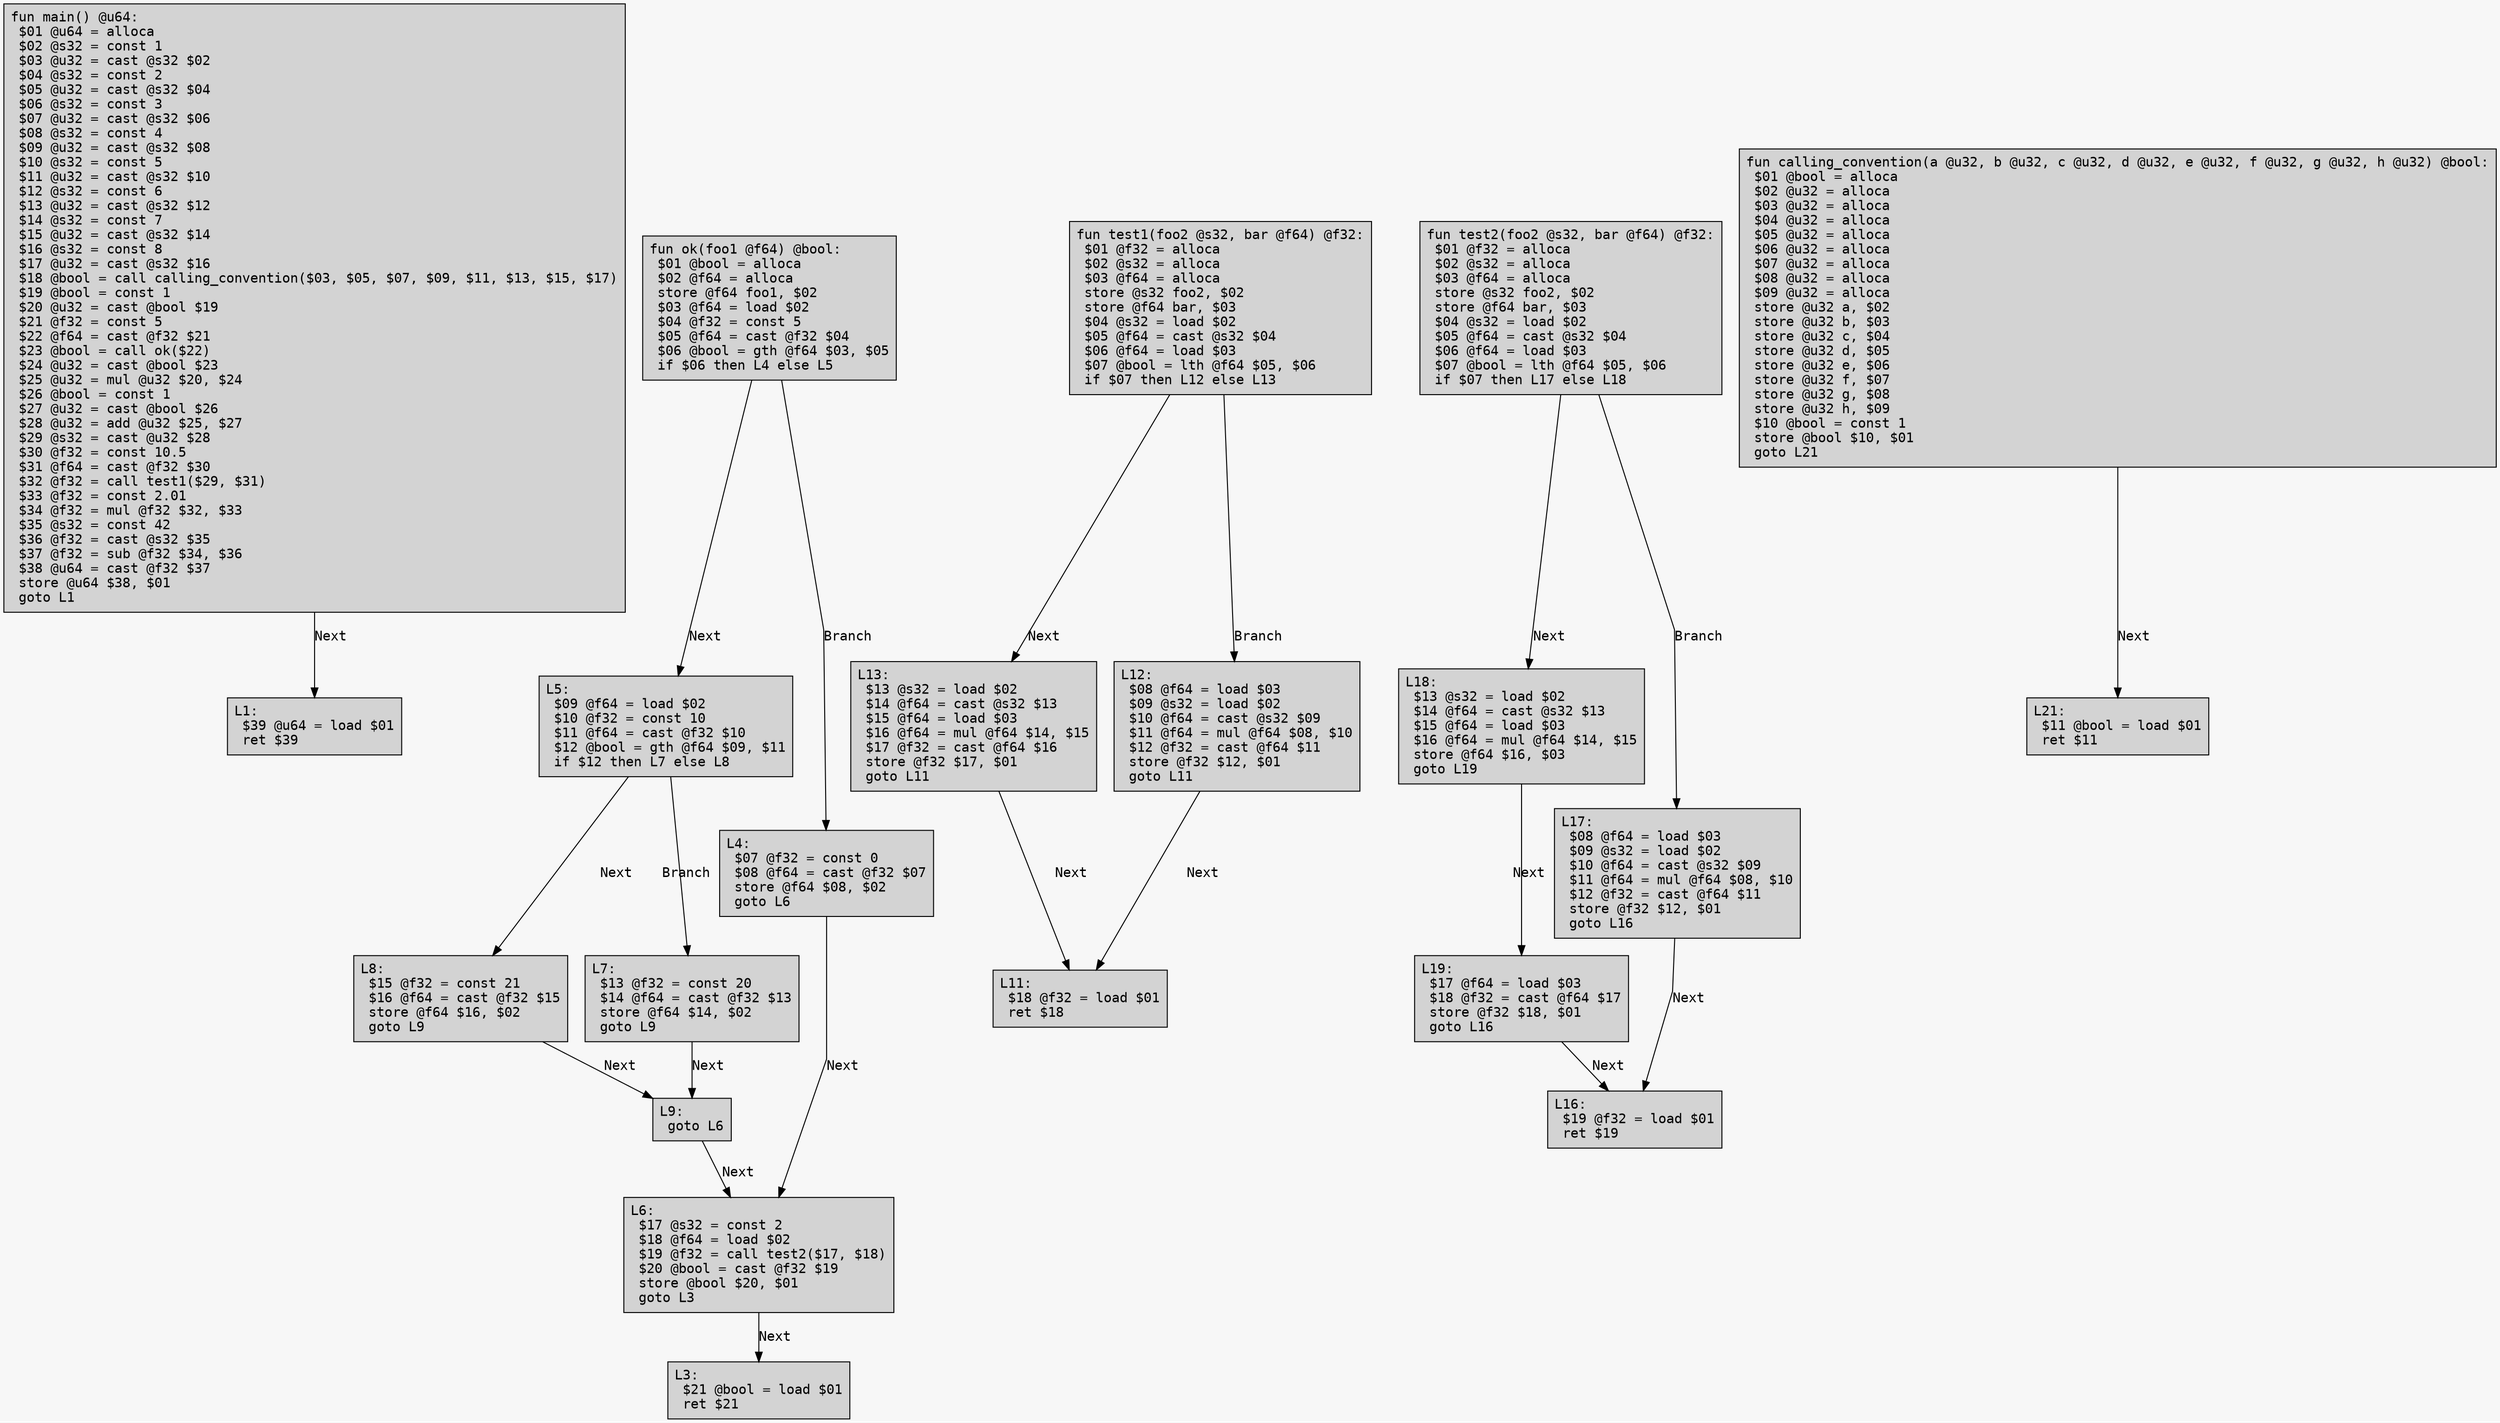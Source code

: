 digraph CFG {
	graph [fontname = "Monospace"];
	node  [fontname = "Monospace", shape=box, style=filled, margin=0.1];
	edge  [fontname = "Monospace"];
	bgcolor = "#f7f7f7";
	splines = false;

	L0 [label="fun main() @u64:\l $01 @u64 = alloca\l $02 @s32 = const 1\l $03 @u32 = cast @s32 $02\l $04 @s32 = const 2\l $05 @u32 = cast @s32 $04\l $06 @s32 = const 3\l $07 @u32 = cast @s32 $06\l $08 @s32 = const 4\l $09 @u32 = cast @s32 $08\l $10 @s32 = const 5\l $11 @u32 = cast @s32 $10\l $12 @s32 = const 6\l $13 @u32 = cast @s32 $12\l $14 @s32 = const 7\l $15 @u32 = cast @s32 $14\l $16 @s32 = const 8\l $17 @u32 = cast @s32 $16\l $18 @bool = call calling_convention($03, $05, $07, $09, $11, $13, $15, $17)\l $19 @bool = const 1\l $20 @u32 = cast @bool $19\l $21 @f32 = const 5\l $22 @f64 = cast @f32 $21\l $23 @bool = call ok($22)\l $24 @u32 = cast @bool $23\l $25 @u32 = mul @u32 $20, $24\l $26 @bool = const 1\l $27 @u32 = cast @bool $26\l $28 @u32 = add @u32 $25, $27\l $29 @s32 = cast @u32 $28\l $30 @f32 = const 10.5\l $31 @f64 = cast @f32 $30\l $32 @f32 = call test1($29, $31)\l $33 @f32 = const 2.01\l $34 @f32 = mul @f32 $32, $33\l $35 @s32 = const 42\l $36 @f32 = cast @s32 $35\l $37 @f32 = sub @f32 $34, $36\l $38 @u64 = cast @f32 $37\l store @u64 $38, $01\l goto L1\l"];
	L0 -> L1 [label="Next"];
	L1 [label="L1:\l $39 @u64 = load $01\l ret $39\l"];
	L2 [label="fun ok(foo1 @f64) @bool:\l $01 @bool = alloca\l $02 @f64 = alloca\l store @f64 foo1, $02\l $03 @f64 = load $02\l $04 @f32 = const 5\l $05 @f64 = cast @f32 $04\l $06 @bool = gth @f64 $03, $05\l if $06 then L4 else L5\l"];
	L2 -> L5 [label="Next"];
	L2 -> L4 [label="Branch"];
	L5 [label="L5:\l $09 @f64 = load $02\l $10 @f32 = const 10\l $11 @f64 = cast @f32 $10\l $12 @bool = gth @f64 $09, $11\l if $12 then L7 else L8\l"];
	L5 -> L8 [label="Next"];
	L5 -> L7 [label="Branch"];
	L8 [label="L8:\l $15 @f32 = const 21\l $16 @f64 = cast @f32 $15\l store @f64 $16, $02\l goto L9\l"];
	L8 -> L9 [label="Next"];
	L9 [label="L9:\l goto L6\l"];
	L9 -> L6 [label="Next"];
	L6 [label="L6:\l $17 @s32 = const 2\l $18 @f64 = load $02\l $19 @f32 = call test2($17, $18)\l $20 @bool = cast @f32 $19\l store @bool $20, $01\l goto L3\l"];
	L6 -> L3 [label="Next"];
	L7 [label="L7:\l $13 @f32 = const 20\l $14 @f64 = cast @f32 $13\l store @f64 $14, $02\l goto L9\l"];
	L7 -> L9 [label="Next"];
	L4 [label="L4:\l $07 @f32 = const 0\l $08 @f64 = cast @f32 $07\l store @f64 $08, $02\l goto L6\l"];
	L4 -> L6 [label="Next"];
	L3 [label="L3:\l $21 @bool = load $01\l ret $21\l"];
	L10 [label="fun test1(foo2 @s32, bar @f64) @f32:\l $01 @f32 = alloca\l $02 @s32 = alloca\l $03 @f64 = alloca\l store @s32 foo2, $02\l store @f64 bar, $03\l $04 @s32 = load $02\l $05 @f64 = cast @s32 $04\l $06 @f64 = load $03\l $07 @bool = lth @f64 $05, $06\l if $07 then L12 else L13\l"];
	L10 -> L13 [label="Next"];
	L10 -> L12 [label="Branch"];
	L13 [label="L13:\l $13 @s32 = load $02\l $14 @f64 = cast @s32 $13\l $15 @f64 = load $03\l $16 @f64 = mul @f64 $14, $15\l $17 @f32 = cast @f64 $16\l store @f32 $17, $01\l goto L11\l"];
	L13 -> L11 [label="Next"];
	L12 [label="L12:\l $08 @f64 = load $03\l $09 @s32 = load $02\l $10 @f64 = cast @s32 $09\l $11 @f64 = mul @f64 $08, $10\l $12 @f32 = cast @f64 $11\l store @f32 $12, $01\l goto L11\l"];
	L12 -> L11 [label="Next"];
	L11 [label="L11:\l $18 @f32 = load $01\l ret $18\l"];
	L15 [label="fun test2(foo2 @s32, bar @f64) @f32:\l $01 @f32 = alloca\l $02 @s32 = alloca\l $03 @f64 = alloca\l store @s32 foo2, $02\l store @f64 bar, $03\l $04 @s32 = load $02\l $05 @f64 = cast @s32 $04\l $06 @f64 = load $03\l $07 @bool = lth @f64 $05, $06\l if $07 then L17 else L18\l"];
	L15 -> L18 [label="Next"];
	L15 -> L17 [label="Branch"];
	L18 [label="L18:\l $13 @s32 = load $02\l $14 @f64 = cast @s32 $13\l $15 @f64 = load $03\l $16 @f64 = mul @f64 $14, $15\l store @f64 $16, $03\l goto L19\l"];
	L18 -> L19 [label="Next"];
	L19 [label="L19:\l $17 @f64 = load $03\l $18 @f32 = cast @f64 $17\l store @f32 $18, $01\l goto L16\l"];
	L19 -> L16 [label="Next"];
	L17 [label="L17:\l $08 @f64 = load $03\l $09 @s32 = load $02\l $10 @f64 = cast @s32 $09\l $11 @f64 = mul @f64 $08, $10\l $12 @f32 = cast @f64 $11\l store @f32 $12, $01\l goto L16\l"];
	L17 -> L16 [label="Next"];
	L16 [label="L16:\l $19 @f32 = load $01\l ret $19\l"];
	L20 [label="fun calling_convention(a @u32, b @u32, c @u32, d @u32, e @u32, f @u32, g @u32, h @u32) @bool:\l $01 @bool = alloca\l $02 @u32 = alloca\l $03 @u32 = alloca\l $04 @u32 = alloca\l $05 @u32 = alloca\l $06 @u32 = alloca\l $07 @u32 = alloca\l $08 @u32 = alloca\l $09 @u32 = alloca\l store @u32 a, $02\l store @u32 b, $03\l store @u32 c, $04\l store @u32 d, $05\l store @u32 e, $06\l store @u32 f, $07\l store @u32 g, $08\l store @u32 h, $09\l $10 @bool = const 1\l store @bool $10, $01\l goto L21\l"];
	L20 -> L21 [label="Next"];
	L21 [label="L21:\l $11 @bool = load $01\l ret $11\l"];
}
